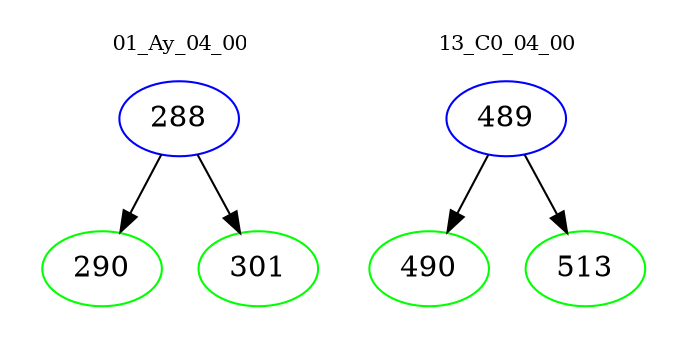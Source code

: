 digraph{
subgraph cluster_0 {
color = white
label = "01_Ay_04_00";
fontsize=10;
T0_288 [label="288", color="blue"]
T0_288 -> T0_290 [color="black"]
T0_290 [label="290", color="green"]
T0_288 -> T0_301 [color="black"]
T0_301 [label="301", color="green"]
}
subgraph cluster_1 {
color = white
label = "13_C0_04_00";
fontsize=10;
T1_489 [label="489", color="blue"]
T1_489 -> T1_490 [color="black"]
T1_490 [label="490", color="green"]
T1_489 -> T1_513 [color="black"]
T1_513 [label="513", color="green"]
}
}
